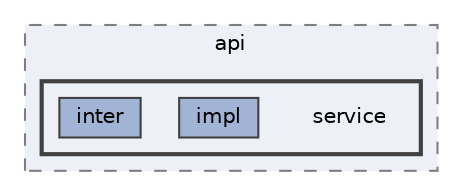 digraph "repository/core/src/main/java/com/sterlite/cal/config/api/service"
{
 // LATEX_PDF_SIZE
  bgcolor="transparent";
  edge [fontname=Helvetica,fontsize=10,labelfontname=Helvetica,labelfontsize=10];
  node [fontname=Helvetica,fontsize=10,shape=box,height=0.2,width=0.4];
  compound=true
  subgraph clusterdir_a353b6383504f5f4bcf1f8efe19592f8 {
    graph [ bgcolor="#edf0f7", pencolor="grey50", label="api", fontname=Helvetica,fontsize=10 style="filled,dashed", URL="dir_a353b6383504f5f4bcf1f8efe19592f8.html",tooltip=""]
  subgraph clusterdir_60021a26994cbd116b9fd97b4a98c60a {
    graph [ bgcolor="#edf0f7", pencolor="grey25", label="", fontname=Helvetica,fontsize=10 style="filled,bold", URL="dir_60021a26994cbd116b9fd97b4a98c60a.html",tooltip=""]
    dir_60021a26994cbd116b9fd97b4a98c60a [shape=plaintext, label="service"];
  dir_2bcca1d3a464de42a9b6a95b99031c55 [label="impl", fillcolor="#a2b4d6", color="grey25", style="filled", URL="dir_2bcca1d3a464de42a9b6a95b99031c55.html",tooltip=""];
  dir_00b802bf576c78bcf0f5dee096366154 [label="inter", fillcolor="#a2b4d6", color="grey25", style="filled", URL="dir_00b802bf576c78bcf0f5dee096366154.html",tooltip=""];
  }
  }
}
